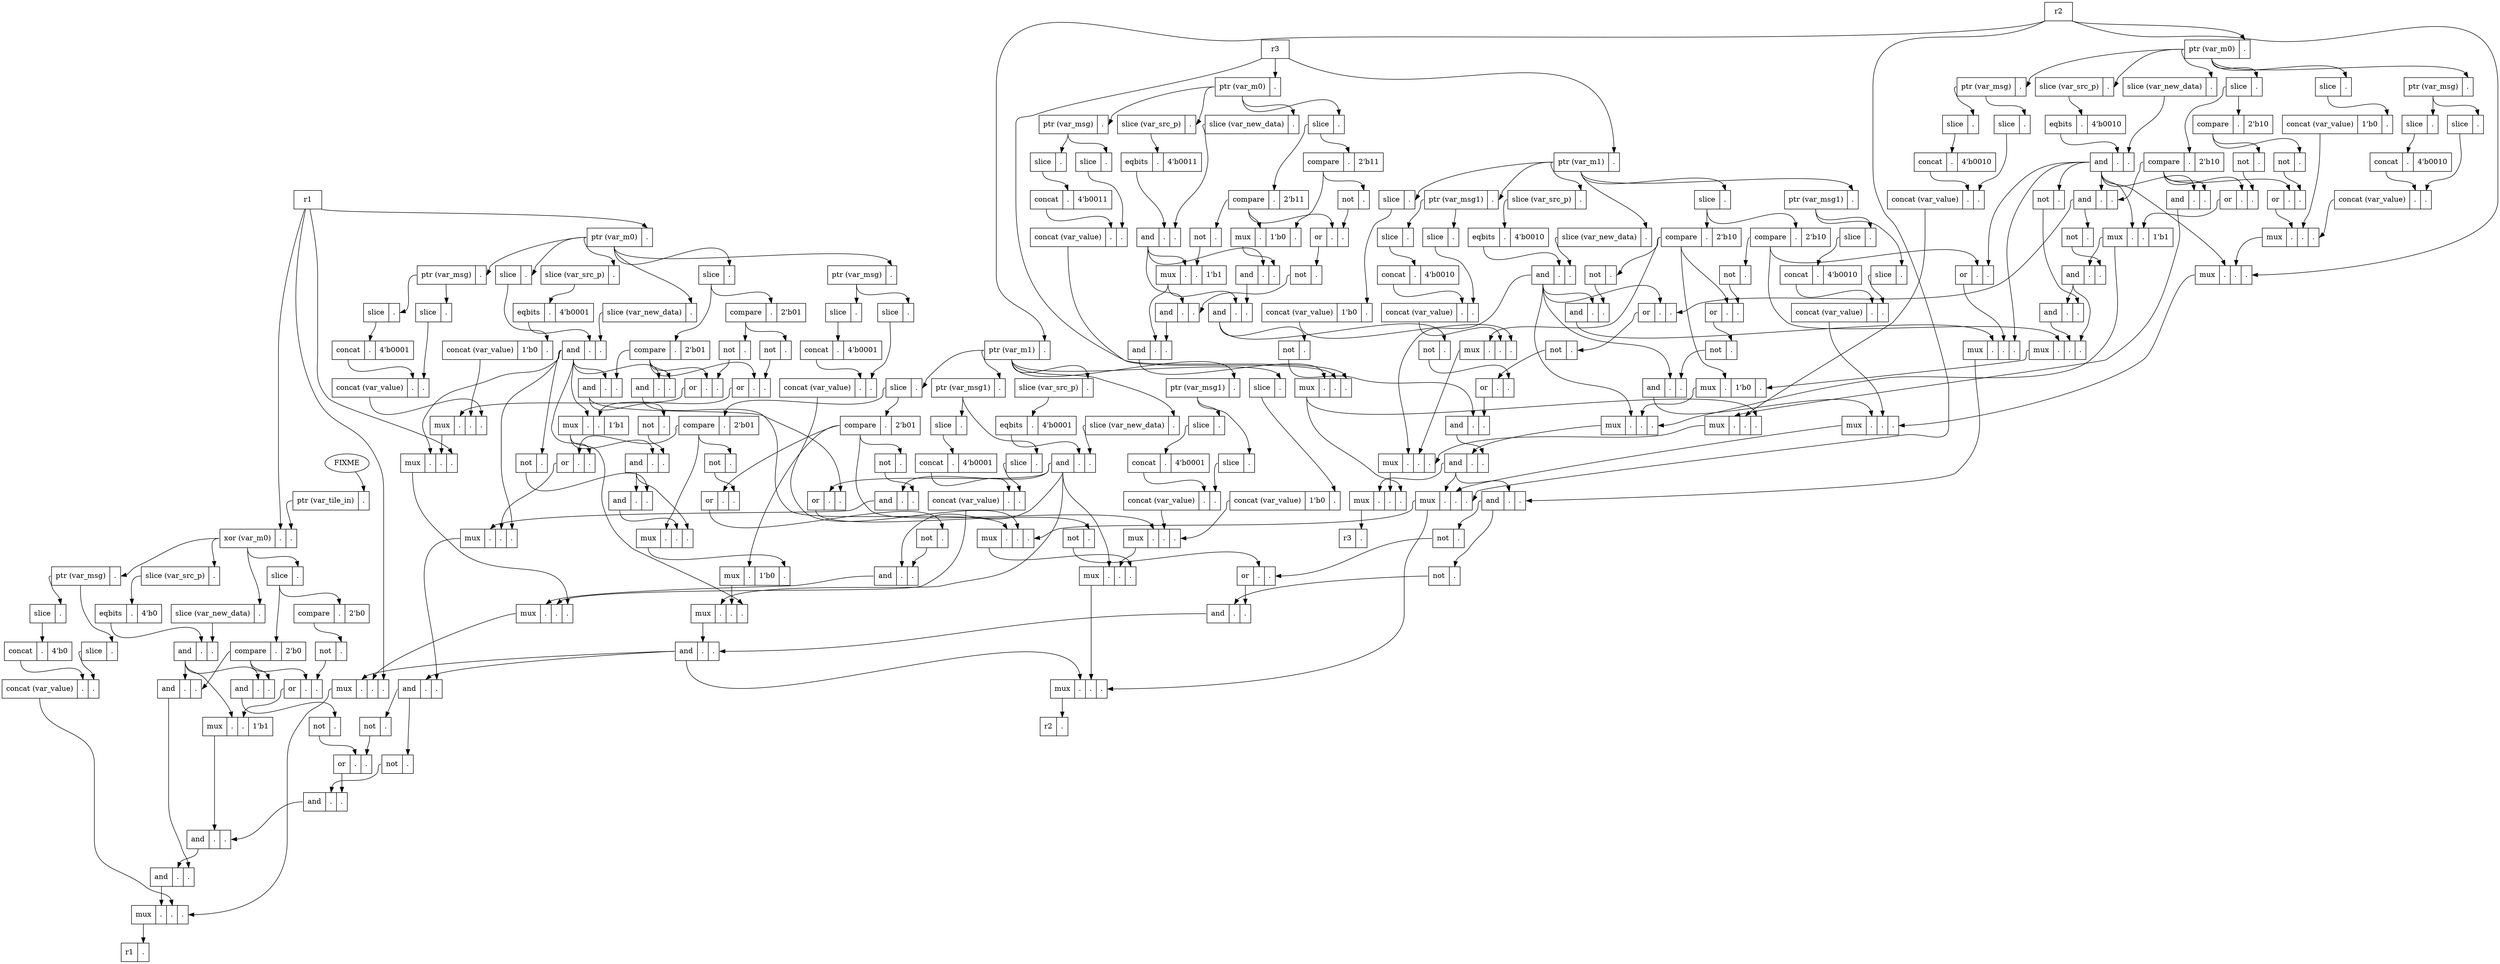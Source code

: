 digraph NoC {
N1 [label="<hd> r1", shape="record"]
N1:hd -> N311:f0
FIXME:out -> N309:f0
N309 [label="<hd> ptr (var_tile_in)|<f0> .", shape="record"]
N309:hd -> N311:f1
N311 [label="<hd> xor (var_m0)|<f0> .|<f1> .", shape="record"]
N311:hd -> N333:f0
N333 [label="<hd> slice (var_src_p)|<f0> .", shape="record"]
N333:hd -> N334:f0
N334 [label="<hd> eqbits|<f0> .|<f1> 4'b0", shape="record"]
N334:hd -> N336:f0
N311:hd -> N329:f0
N329 [label="<hd> slice (var_new_data)|<f0> .", shape="record"]
N329:hd -> N336:f1
N336 [label="<hd> and|<f0> .|<f1> .", shape="record"]
N336:hd -> N379:f0
N311:hd -> N323:f0
N323 [label="<hd> slice|<f0> .", shape="record"]
N323:hd -> N326:f0
N326 [label="<hd> compare|<f0> .|<f1> 2'b0", shape="record"]
N326:hd -> N374:f0
N323:hd -> N370:f0
N370 [label="<hd> compare|<f0> .|<f1> 2'b0", shape="record"]
N370:hd -> N372:f0
N372 [label="<hd> not|<f0> .", shape="record"]
N372:hd -> N374:f1
N374 [label="<hd> or|<f0> .|<f1> .", shape="record"]
N374:hd -> N379:f1
N379 [label="<hd> mux|<f0> .|<f1> .|<f2> 1'b1", shape="record"]
N379:hd -> N382:f0
N52 [label="<hd> r2", shape="record"]
N52:hd -> N55:f0
N55 [label="<hd> ptr (var_m1)|<f0> .", shape="record"]
N55:hd -> N85:f0
N85 [label="<hd> slice (var_src_p)|<f0> .", shape="record"]
N85:hd -> N86:f0
N86 [label="<hd> eqbits|<f0> .|<f1> 4'b0001", shape="record"]
N86:hd -> N88:f0
N55:hd -> N81:f0
N81 [label="<hd> slice (var_new_data)|<f0> .", shape="record"]
N81:hd -> N88:f1
N88 [label="<hd> and|<f0> .|<f1> .", shape="record"]
N88:hd -> N300:f0
N55:hd -> N68:f0
N68 [label="<hd> slice|<f0> .", shape="record"]
N68:hd -> N76:f0
N76 [label="<hd> compare|<f0> .|<f1> 2'b01", shape="record"]
N76:hd -> N296:f0
N68:hd -> N71:f0
N71 [label="<hd> compare|<f0> .|<f1> 2'b01", shape="record"]
N71:hd -> N292:f0
N1:hd -> N11:f0
N11 [label="<hd> ptr (var_m0)|<f0> .", shape="record"]
N11:hd -> N46:f0
N46 [label="<hd> slice (var_src_p)|<f0> .", shape="record"]
N46:hd -> N47:f0
N47 [label="<hd> eqbits|<f0> .|<f1> 4'b0001", shape="record"]
N47:hd -> N49:f0
N11:hd -> N42:f0
N42 [label="<hd> slice (var_new_data)|<f0> .", shape="record"]
N42:hd -> N49:f1
N49 [label="<hd> and|<f0> .|<f1> .", shape="record"]
N49:hd -> N277:f0
N11:hd -> N28:f0
N28 [label="<hd> slice|<f0> .", shape="record"]
N28:hd -> N36:f0
N36 [label="<hd> compare|<f0> .|<f1> 2'b01", shape="record"]
N36:hd -> N275:f0
N28:hd -> N31:f0
N31 [label="<hd> compare|<f0> .|<f1> 2'b01", shape="record"]
N31:hd -> N273:f0
N273 [label="<hd> not|<f0> .", shape="record"]
N273:hd -> N275:f1
N275 [label="<hd> or|<f0> .|<f1> .", shape="record"]
N275:hd -> N277:f1
N277 [label="<hd> mux|<f0> .|<f1> .|<f2> 1'b1", shape="record"]
N277:hd -> N283:f0
N49:hd -> N256:f0
N36:hd -> N256:f1
N256 [label="<hd> and|<f0> .|<f1> .", shape="record"]
N256:hd -> N281:f0
N281 [label="<hd> not|<f0> .", shape="record"]
N281:hd -> N283:f1
N283 [label="<hd> and|<f0> .|<f1> .", shape="record"]
N283:hd -> N290:f0
N49:hd -> N288:f0
N288 [label="<hd> not|<f0> .", shape="record"]
N288:hd -> N290:f1
N290 [label="<hd> and|<f0> .|<f1> .", shape="record"]
N290:hd -> N292:f1
N283:hd -> N292:f2
N292 [label="<hd> mux|<f0> .|<f1> .|<f2> .", shape="record"]
N292:hd -> N296:f2
N296 [label="<hd> mux|<f0> .|<f1> 1'b0|<f2> .", shape="record"]
N296:hd -> N300:f1
N277:hd -> N300:f2
N300 [label="<hd> mux|<f0> .|<f1> .|<f2> .", shape="record"]
N300:hd -> N304:f0
N107 [label="<hd> r3", shape="record"]
N107:hd -> N110:f0
N110 [label="<hd> ptr (var_m1)|<f0> .", shape="record"]
N110:hd -> N131:f0
N131 [label="<hd> slice (var_src_p)|<f0> .", shape="record"]
N131:hd -> N132:f0
N132 [label="<hd> eqbits|<f0> .|<f1> 4'b0010", shape="record"]
N132:hd -> N134:f0
N110:hd -> N125:f0
N125 [label="<hd> slice (var_new_data)|<f0> .", shape="record"]
N125:hd -> N134:f1
N134 [label="<hd> and|<f0> .|<f1> .", shape="record"]
N134:hd -> N242:f0
N110:hd -> N112:f0
N112 [label="<hd> slice|<f0> .", shape="record"]
N112:hd -> N121:f0
N121 [label="<hd> compare|<f0> .|<f1> 2'b10", shape="record"]
N121:hd -> N239:f0
N112:hd -> N115:f0
N115 [label="<hd> compare|<f0> .|<f1> 2'b10", shape="record"]
N115:hd -> N235:f0
N52:hd -> N92:f0
N92 [label="<hd> ptr (var_m0)|<f0> .", shape="record"]
N92:hd -> N100:f0
N100 [label="<hd> slice (var_src_p)|<f0> .", shape="record"]
N100:hd -> N101:f0
N101 [label="<hd> eqbits|<f0> .|<f1> 4'b0010", shape="record"]
N101:hd -> N103:f0
N92:hd -> N95:f0
N95 [label="<hd> slice (var_new_data)|<f0> .", shape="record"]
N95:hd -> N103:f1
N103 [label="<hd> and|<f0> .|<f1> .", shape="record"]
N103:hd -> N221:f0
N92:hd -> N190:f0
N190 [label="<hd> slice|<f0> .", shape="record"]
N190:hd -> N193:f0
N193 [label="<hd> compare|<f0> .|<f1> 2'b10", shape="record"]
N193:hd -> N219:f0
N190:hd -> N215:f0
N215 [label="<hd> compare|<f0> .|<f1> 2'b10", shape="record"]
N215:hd -> N217:f0
N217 [label="<hd> not|<f0> .", shape="record"]
N217:hd -> N219:f1
N219 [label="<hd> or|<f0> .|<f1> .", shape="record"]
N219:hd -> N221:f1
N221 [label="<hd> mux|<f0> .|<f1> .|<f2> 1'b1", shape="record"]
N221:hd -> N227:f0
N103:hd -> N196:f0
N193:hd -> N196:f1
N196 [label="<hd> and|<f0> .|<f1> .", shape="record"]
N196:hd -> N225:f0
N225 [label="<hd> not|<f0> .", shape="record"]
N225:hd -> N227:f1
N227 [label="<hd> and|<f0> .|<f1> .", shape="record"]
N227:hd -> N233:f0
N103:hd -> N231:f0
N231 [label="<hd> not|<f0> .", shape="record"]
N231:hd -> N233:f1
N233 [label="<hd> and|<f0> .|<f1> .", shape="record"]
N233:hd -> N235:f1
N227:hd -> N235:f2
N235 [label="<hd> mux|<f0> .|<f1> .|<f2> .", shape="record"]
N235:hd -> N239:f2
N239 [label="<hd> mux|<f0> .|<f1> 1'b0|<f2> .", shape="record"]
N239:hd -> N242:f1
N221:hd -> N242:f2
N242 [label="<hd> mux|<f0> .|<f1> .|<f2> .", shape="record"]
N242:hd -> N247:f0
N107:hd -> N141:f0
N141 [label="<hd> ptr (var_m0)|<f0> .", shape="record"]
N141:hd -> N163:f0
N163 [label="<hd> slice (var_src_p)|<f0> .", shape="record"]
N163:hd -> N164:f0
N164 [label="<hd> eqbits|<f0> .|<f1> 4'b0011", shape="record"]
N164:hd -> N166:f0
N141:hd -> N158:f0
N158 [label="<hd> slice (var_new_data)|<f0> .", shape="record"]
N158:hd -> N166:f1
N166 [label="<hd> and|<f0> .|<f1> .", shape="record"]
N166:hd -> N180:f0
N141:hd -> N143:f0
N143 [label="<hd> slice|<f0> .", shape="record"]
N143:hd -> N153:f0
N153 [label="<hd> compare|<f0> .|<f1> 2'b11", shape="record"]
N153:hd -> N173:f0
N173 [label="<hd> not|<f0> .", shape="record"]
N173:hd -> N180:f1
N180 [label="<hd> mux|<f0> .|<f1> .|<f2> 1'b1", shape="record"]
N180:hd -> N182:f0
N166:hd -> N169:f0
N153:hd -> N155:f0
N143:hd -> N146:f0
N146 [label="<hd> compare|<f0> .|<f1> 2'b11", shape="record"]
N146:hd -> N155:f2
N155 [label="<hd> mux|<f0> .|<f1> 1'b0|<f2> .", shape="record"]
N155:hd -> N169:f1
N169 [label="<hd> and|<f0> .|<f1> .", shape="record"]
N169:hd -> N182:f1
N182 [label="<hd> and|<f0> .|<f1> .", shape="record"]
N182:hd -> N206:f0
N206 [label="<hd> not|<f0> .", shape="record"]
N206:hd -> N209:f0
N134:hd -> N198:f0
N196:hd -> N198:f1
N198 [label="<hd> or|<f0> .|<f1> .", shape="record"]
N198:hd -> N200:f0
N200 [label="<hd> not|<f0> .", shape="record"]
N200:hd -> N202:f0
N182:hd -> N186:f0
N186 [label="<hd> not|<f0> .", shape="record"]
N186:hd -> N202:f1
N202 [label="<hd> or|<f0> .|<f1> .", shape="record"]
N202:hd -> N209:f1
N209 [label="<hd> and|<f0> .|<f1> .", shape="record"]
N209:hd -> N247:f1
N247 [label="<hd> and|<f0> .|<f1> .", shape="record"]
N247:hd -> N249:f0
N134:hd -> N135:f0
N121:hd -> N122:f0
N122 [label="<hd> not|<f0> .", shape="record"]
N122:hd -> N135:f1
N135 [label="<hd> and|<f0> .|<f1> .", shape="record"]
N135:hd -> N138:f0
N115:hd -> N117:f0
N103:hd -> N117:f1
N117 [label="<hd> or|<f0> .|<f1> .", shape="record"]
N117:hd -> N138:f1
N103:hd -> N138:f2
N138 [label="<hd> mux|<f0> .|<f1> .|<f2> .", shape="record"]
N138:hd -> N249:f1
N249 [label="<hd> and|<f0> .|<f1> .", shape="record"]
N249:hd -> N266:f0
N266 [label="<hd> not|<f0> .", shape="record"]
N266:hd -> N269:f0
N88:hd -> N258:f0
N256:hd -> N258:f1
N258 [label="<hd> or|<f0> .|<f1> .", shape="record"]
N258:hd -> N260:f0
N260 [label="<hd> not|<f0> .", shape="record"]
N260:hd -> N262:f0
N249:hd -> N253:f0
N253 [label="<hd> not|<f0> .", shape="record"]
N253:hd -> N262:f1
N262 [label="<hd> or|<f0> .|<f1> .", shape="record"]
N262:hd -> N269:f1
N269 [label="<hd> and|<f0> .|<f1> .", shape="record"]
N269:hd -> N304:f1
N304 [label="<hd> and|<f0> .|<f1> .", shape="record"]
N304:hd -> N346:f0
N88:hd -> N341:f0
N76:hd -> N340:f0
N340 [label="<hd> not|<f0> .", shape="record"]
N340:hd -> N341:f1
N341 [label="<hd> and|<f0> .|<f1> .", shape="record"]
N341:hd -> N344:f0
N71:hd -> N339:f0
N49:hd -> N339:f1
N339 [label="<hd> or|<f0> .|<f1> .", shape="record"]
N339:hd -> N344:f1
N49:hd -> N344:f2
N344 [label="<hd> mux|<f0> .|<f1> .|<f2> .", shape="record"]
N344:hd -> N346:f1
N346 [label="<hd> and|<f0> .|<f1> .", shape="record"]
N346:hd -> N361:f0
N361 [label="<hd> not|<f0> .", shape="record"]
N361:hd -> N364:f0
N336:hd -> N353:f0
N326:hd -> N353:f1
N353 [label="<hd> and|<f0> .|<f1> .", shape="record"]
N353:hd -> N355:f0
N355 [label="<hd> not|<f0> .", shape="record"]
N355:hd -> N357:f0
N346:hd -> N350:f0
N350 [label="<hd> not|<f0> .", shape="record"]
N350:hd -> N357:f1
N357 [label="<hd> or|<f0> .|<f1> .", shape="record"]
N357:hd -> N364:f1
N364 [label="<hd> and|<f0> .|<f1> .", shape="record"]
N364:hd -> N382:f1
N382 [label="<hd> and|<f0> .|<f1> .", shape="record"]
N382:hd -> N383:f0
N336:hd -> N337:f0
N326:hd -> N337:f1
N337 [label="<hd> and|<f0> .|<f1> .", shape="record"]
N337:hd -> N383:f1
N383 [label="<hd> and|<f0> .|<f1> .", shape="record"]
N383:hd -> N386:f0
N311:hd -> N312:f0
N312 [label="<hd> ptr (var_msg)|<f0> .", shape="record"]
N312:hd -> N316:f0
N316 [label="<hd> slice|<f0> .", shape="record"]
N316:hd -> N317:f0
N317 [label="<hd> concat|<f0> .|<f1> 4'b0", shape="record"]
N317:hd -> N319:f0
N312:hd -> N313:f0
N313 [label="<hd> slice|<f0> .", shape="record"]
N313:hd -> N319:f1
N319 [label="<hd> concat (var_value)|<f0> .|<f1> .", shape="record"]
N319:hd -> N386:f1
N304:hd -> N306:f0
N88:hd -> N89:f0
N76:hd -> N77:f0
N71:hd -> N72:f0
N72 [label="<hd> not|<f0> .", shape="record"]
N72:hd -> N77:f1
N77 [label="<hd> or|<f0> .|<f1> .", shape="record"]
N77:hd -> N78:f0
N78 [label="<hd> not|<f0> .", shape="record"]
N78:hd -> N89:f1
N89 [label="<hd> and|<f0> .|<f1> .", shape="record"]
N89:hd -> N91:f0
N55:hd -> N56:f0
N56 [label="<hd> ptr (var_msg1)|<f0> .", shape="record"]
N56:hd -> N61:f0
N61 [label="<hd> slice|<f0> .", shape="record"]
N61:hd -> N62:f0
N62 [label="<hd> concat|<f0> .|<f1> 4'b0001", shape="record"]
N62:hd -> N64:f0
N56:hd -> N57:f0
N57 [label="<hd> slice|<f0> .", shape="record"]
N57:hd -> N64:f1
N64 [label="<hd> concat (var_value)|<f0> .|<f1> .", shape="record"]
N64:hd -> N91:f1
N49:hd -> N51:f0
N36:hd -> N37:f0
N31:hd -> N32:f0
N32 [label="<hd> not|<f0> .", shape="record"]
N32:hd -> N37:f1
N37 [label="<hd> or|<f0> .|<f1> .", shape="record"]
N37:hd -> N39:f0
N11:hd -> N21:f0
N21 [label="<hd> slice|<f0> .", shape="record"]
N21:hd -> N24:f1
N24 [label="<hd> concat (var_value)|<f0> 1'b0|<f1> .", shape="record"]
N24:hd -> N39:f1
N11:hd -> N12:f0
N12 [label="<hd> ptr (var_msg)|<f0> .", shape="record"]
N12:hd -> N16:f0
N16 [label="<hd> slice|<f0> .", shape="record"]
N16:hd -> N17:f0
N17 [label="<hd> concat|<f0> .|<f1> 4'b0001", shape="record"]
N17:hd -> N19:f0
N12:hd -> N13:f0
N13 [label="<hd> slice|<f0> .", shape="record"]
N13:hd -> N19:f1
N19 [label="<hd> concat (var_value)|<f0> .|<f1> .", shape="record"]
N19:hd -> N39:f2
N39 [label="<hd> mux|<f0> .|<f1> .|<f2> .", shape="record"]
N39:hd -> N51:f1
N1:hd -> N51:f2
N51 [label="<hd> mux|<f0> .|<f1> .|<f2> .", shape="record"]
N51:hd -> N91:f2
N91 [label="<hd> mux|<f0> .|<f1> .|<f2> .", shape="record"]
N91:hd -> N306:f1
N1:hd -> N306:f2
N306 [label="<hd> mux|<f0> .|<f1> .|<f2> .", shape="record"]
N306:hd -> N386:f2
N386 [label="<hd> mux|<f0> .|<f1> .|<f2> .", shape="record"]
N386:hd -> r1:f0
r1 [label="<hd> r1|<f0> .", shape="record"]
N304:hd -> N456:f0
N88:hd -> N450:f0
N76:hd -> N448:f0
N55:hd -> N440:f0
N440 [label="<hd> ptr (var_msg1)|<f0> .", shape="record"]
N440:hd -> N443:f0
N443 [label="<hd> slice|<f0> .", shape="record"]
N443:hd -> N444:f0
N444 [label="<hd> concat|<f0> .|<f1> 4'b0001", shape="record"]
N444:hd -> N446:f0
N440:hd -> N441:f0
N441 [label="<hd> slice|<f0> .", shape="record"]
N441:hd -> N446:f1
N446 [label="<hd> concat (var_value)|<f0> .|<f1> .", shape="record"]
N446:hd -> N448:f1
N55:hd -> N435:f0
N435 [label="<hd> slice|<f0> .", shape="record"]
N435:hd -> N439:f1
N439 [label="<hd> concat (var_value)|<f0> 1'b0|<f1> .", shape="record"]
N439:hd -> N448:f2
N448 [label="<hd> mux|<f0> .|<f1> .|<f2> .", shape="record"]
N448:hd -> N450:f1
N49:hd -> N431:f0
N36:hd -> N431:f1
N431 [label="<hd> and|<f0> .|<f1> .", shape="record"]
N431:hd -> N433:f0
N11:hd -> N424:f0
N424 [label="<hd> ptr (var_msg)|<f0> .", shape="record"]
N424:hd -> N427:f0
N427 [label="<hd> slice|<f0> .", shape="record"]
N427:hd -> N428:f0
N428 [label="<hd> concat|<f0> .|<f1> 4'b0001", shape="record"]
N428:hd -> N430:f0
N424:hd -> N425:f0
N425 [label="<hd> slice|<f0> .", shape="record"]
N425:hd -> N430:f1
N430 [label="<hd> concat (var_value)|<f0> .|<f1> .", shape="record"]
N430:hd -> N433:f1
N247:hd -> N423:f0
N134:hd -> N419:f0
N121:hd -> N417:f0
N115:hd -> N416:f0
N416 [label="<hd> not|<f0> .", shape="record"]
N416:hd -> N417:f1
N417 [label="<hd> or|<f0> .|<f1> .", shape="record"]
N417:hd -> N418:f0
N418 [label="<hd> not|<f0> .", shape="record"]
N418:hd -> N419:f1
N419 [label="<hd> and|<f0> .|<f1> .", shape="record"]
N419:hd -> N421:f0
N110:hd -> N409:f0
N409 [label="<hd> ptr (var_msg1)|<f0> .", shape="record"]
N409:hd -> N412:f0
N412 [label="<hd> slice|<f0> .", shape="record"]
N412:hd -> N413:f0
N413 [label="<hd> concat|<f0> .|<f1> 4'b0010", shape="record"]
N413:hd -> N415:f0
N409:hd -> N410:f0
N410 [label="<hd> slice|<f0> .", shape="record"]
N410:hd -> N415:f1
N415 [label="<hd> concat (var_value)|<f0> .|<f1> .", shape="record"]
N415:hd -> N421:f1
N103:hd -> N408:f0
N193:hd -> N404:f0
N215:hd -> N403:f0
N403 [label="<hd> not|<f0> .", shape="record"]
N403:hd -> N404:f1
N404 [label="<hd> or|<f0> .|<f1> .", shape="record"]
N404:hd -> N406:f0
N92:hd -> N399:f0
N399 [label="<hd> slice|<f0> .", shape="record"]
N399:hd -> N402:f1
N402 [label="<hd> concat (var_value)|<f0> 1'b0|<f1> .", shape="record"]
N402:hd -> N406:f1
N92:hd -> N391:f0
N391 [label="<hd> ptr (var_msg)|<f0> .", shape="record"]
N391:hd -> N394:f0
N394 [label="<hd> slice|<f0> .", shape="record"]
N394:hd -> N395:f0
N395 [label="<hd> concat|<f0> .|<f1> 4'b0010", shape="record"]
N395:hd -> N397:f0
N391:hd -> N392:f0
N392 [label="<hd> slice|<f0> .", shape="record"]
N392:hd -> N397:f1
N397 [label="<hd> concat (var_value)|<f0> .|<f1> .", shape="record"]
N397:hd -> N406:f2
N406 [label="<hd> mux|<f0> .|<f1> .|<f2> .", shape="record"]
N406:hd -> N408:f1
N52:hd -> N408:f2
N408 [label="<hd> mux|<f0> .|<f1> .|<f2> .", shape="record"]
N408:hd -> N421:f2
N421 [label="<hd> mux|<f0> .|<f1> .|<f2> .", shape="record"]
N421:hd -> N423:f1
N52:hd -> N423:f2
N423 [label="<hd> mux|<f0> .|<f1> .|<f2> .", shape="record"]
N423:hd -> N433:f2
N433 [label="<hd> mux|<f0> .|<f1> .|<f2> .", shape="record"]
N433:hd -> N450:f2
N450 [label="<hd> mux|<f0> .|<f1> .|<f2> .", shape="record"]
N450:hd -> N456:f1
N423:hd -> N456:f2
N456 [label="<hd> mux|<f0> .|<f1> .|<f2> .", shape="record"]
N456:hd -> r2:f0
r2 [label="<hd> r2|<f0> .", shape="record"]
N247:hd -> N509:f0
N134:hd -> N498:f0
N121:hd -> N496:f0
N110:hd -> N488:f0
N488 [label="<hd> ptr (var_msg1)|<f0> .", shape="record"]
N488:hd -> N491:f0
N491 [label="<hd> slice|<f0> .", shape="record"]
N491:hd -> N492:f0
N492 [label="<hd> concat|<f0> .|<f1> 4'b0010", shape="record"]
N492:hd -> N494:f0
N488:hd -> N489:f0
N489 [label="<hd> slice|<f0> .", shape="record"]
N489:hd -> N494:f1
N494 [label="<hd> concat (var_value)|<f0> .|<f1> .", shape="record"]
N494:hd -> N496:f1
N110:hd -> N483:f0
N483 [label="<hd> slice|<f0> .", shape="record"]
N483:hd -> N487:f1
N487 [label="<hd> concat (var_value)|<f0> 1'b0|<f1> .", shape="record"]
N487:hd -> N496:f2
N496 [label="<hd> mux|<f0> .|<f1> .|<f2> .", shape="record"]
N496:hd -> N498:f1
N103:hd -> N479:f0
N193:hd -> N479:f1
N479 [label="<hd> and|<f0> .|<f1> .", shape="record"]
N479:hd -> N481:f0
N92:hd -> N472:f0
N472 [label="<hd> ptr (var_msg)|<f0> .", shape="record"]
N472:hd -> N475:f0
N475 [label="<hd> slice|<f0> .", shape="record"]
N475:hd -> N476:f0
N476 [label="<hd> concat|<f0> .|<f1> 4'b0010", shape="record"]
N476:hd -> N478:f0
N472:hd -> N473:f0
N473 [label="<hd> slice|<f0> .", shape="record"]
N473:hd -> N478:f1
N478 [label="<hd> concat (var_value)|<f0> .|<f1> .", shape="record"]
N478:hd -> N481:f1
N180:hd -> N469:f0
N166:hd -> N468:f0
N153:hd -> N466:f0
N146:hd -> N465:f0
N465 [label="<hd> not|<f0> .", shape="record"]
N465:hd -> N466:f1
N466 [label="<hd> or|<f0> .|<f1> .", shape="record"]
N466:hd -> N467:f0
N467 [label="<hd> not|<f0> .", shape="record"]
N467:hd -> N468:f1
N468 [label="<hd> and|<f0> .|<f1> .", shape="record"]
N468:hd -> N469:f1
N469 [label="<hd> and|<f0> .|<f1> .", shape="record"]
N469:hd -> N471:f0
N141:hd -> N458:f0
N458 [label="<hd> ptr (var_msg)|<f0> .", shape="record"]
N458:hd -> N461:f0
N461 [label="<hd> slice|<f0> .", shape="record"]
N461:hd -> N462:f0
N462 [label="<hd> concat|<f0> .|<f1> 4'b0011", shape="record"]
N462:hd -> N464:f0
N458:hd -> N459:f0
N459 [label="<hd> slice|<f0> .", shape="record"]
N459:hd -> N464:f1
N464 [label="<hd> concat (var_value)|<f0> .|<f1> .", shape="record"]
N464:hd -> N471:f1
N107:hd -> N471:f2
N471 [label="<hd> mux|<f0> .|<f1> .|<f2> .", shape="record"]
N471:hd -> N481:f2
N481 [label="<hd> mux|<f0> .|<f1> .|<f2> .", shape="record"]
N481:hd -> N498:f2
N498 [label="<hd> mux|<f0> .|<f1> .|<f2> .", shape="record"]
N498:hd -> N509:f1
N471:hd -> N509:f2
N509 [label="<hd> mux|<f0> .|<f1> .|<f2> .", shape="record"]
N509:hd -> r3:f0
r3 [label="<hd> r3|<f0> .", shape="record"]
}

